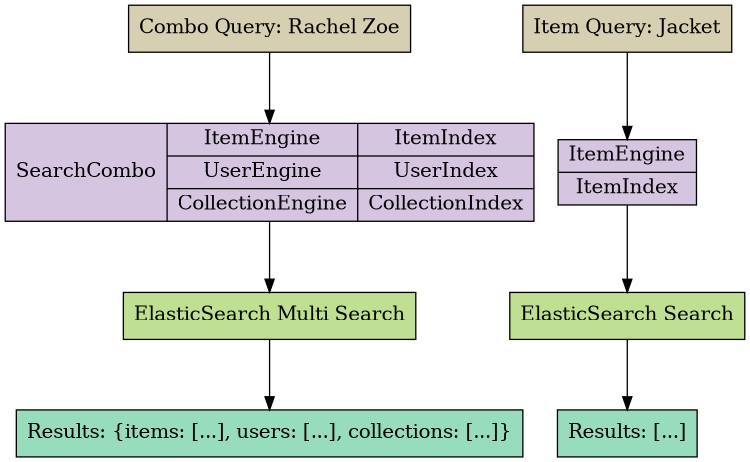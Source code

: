 digraph G {
  node [shape=box fontsize=15];
  ranksep=.75; size = "5,5";
  "Combo Query: Rachel Zoe" [fillcolor="#D6CFB2" style=filled]
  "Combo Query: Rachel Zoe" -> SearchCombo
  SearchCombo [shape=record, label="{SearchCombo}|{{ItemEngine|ItemIndex}|{UserEngine|UserIndex}|{CollectionEngine|CollectionIndex}}" fillcolor="#D6C5E1" style=filled]
  "ElasticSearch Multi Search" [fillcolor="#BFE093" style=filled]
  SearchCombo -> "ElasticSearch Multi Search"
  "Results: {items: [...], users: [...], collections: [...]}" [style=filled fillcolor="#98DCBE"]
  "ElasticSearch Multi Search" -> "Results: {items: [...], users: [...], collections: [...]}"
  
  "Item Query: Jacket" [fillcolor="#D6CFB2" style=filled]
  ItemQI [shape=record, label="{ItemEngine|ItemIndex}", style=filled, fillcolor="#D6C5E1"]
  "ElasticSearch Search" [fillcolor="#BFE093" style=filled]
  "Results: [...]" [style=filled fillcolor="#98DCBE"]
  "Item Query: Jacket" -> ItemQI -> "ElasticSearch Search" -> "Results: [...]"
  
}